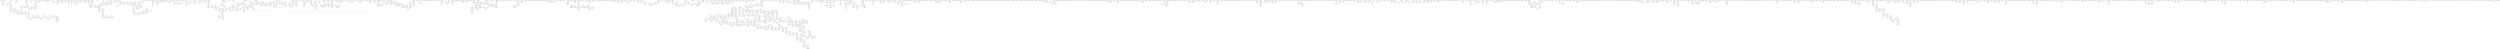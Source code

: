 digraph g
{

  /* list of nodes */
  "accB";
  "acr3";
  "act";
  "actA";
  "adaB";
  "addA";
  "addB";
  "argB";
  "argC";
  "argD";
  "arnC_1";
  "arnC_3";
  "aroH";
  "aroH_2";
  "arsA";
  "arsB";
  "arsC_2";
  "arsD";
  "atpE_1";
  "azoR_2";
  "betI";
  "betI_1";
  "bglC_2";
  "bglF_4";
  "bglF_6";
  "blaI";
  "blaR1";
  "btuD_5";
  "cadA";
  "cadC";
  "cbiE";
  "cbiO";
  "cca";
  "clpP_3";
  "cmdD";
  "cmk_2";
  "coaBC";
  "coaE";
  "cobB";
  "cobC";
  "cobD_1";
  "cobS";
  "cobU";
  "comC";
  "comEA";
  "comEC_1";
  "comFA";
  "cpdA_2";
  "crnA_1";
  "csoR_2";
  "cutC_2";
  "cwlC";
  "cycB_1";
  "cysG";
  "czcR";
  "dam";
  "dapE";
  "dapF";
  "dasR";
  "degA_1";
  "dinB_2";
  "dprA";
  "draG";
  "dtd";
  "dtd3_2";
  "efeM";
  "efeN";
  "efeU";
  "emrD";
  "essC";
  "fabG_3";
  "fepC";
  "fhs1_1";
  "fhs1_2";
  "fmnP";
  "fokIM";
  "folK";
  "fosX";
  "fpgS";
  "ftsA_1";
  "ftsH_2";
  "garB";
  "gatA_1";
  "gatA_3";
  "gbpA";
  "ghrA";
  "glcR";
  "glf";
  "glmS_1";
  "glnP";
  "gloB";
  "gloC";
  "glpK_3";
  "glyS";
  "gpmA_1";
  "group_10";
  "group_100";
  "group_1004";
  "group_1006";
  "group_1007";
  "group_1008";
  "group_1009";
  "group_101";
  "group_1010";
  "group_1011";
  "group_1012";
  "group_1014";
  "group_1015";
  "group_1017";
  "group_1018";
  "group_1019";
  "group_1020";
  "group_1021";
  "group_1023";
  "group_1026";
  "group_1027";
  "group_1028";
  "group_1029";
  "group_1030";
  "group_1031";
  "group_1032";
  "group_1033";
  "group_1034";
  "group_1035";
  "group_1036";
  "group_1037";
  "group_1038";
  "group_1039";
  "group_1041";
  "group_1046";
  "group_1048";
  "group_1049";
  "group_1050";
  "group_1051";
  "group_1052";
  "group_1053";
  "group_1054";
  "group_1055";
  "group_1056";
  "group_1057";
  "group_1061";
  "group_1064";
  "group_1065";
  "group_1066";
  "group_1067";
  "group_1068";
  "group_1069";
  "group_1070";
  "group_1071";
  "group_1072";
  "group_1074";
  "group_1075";
  "group_1077";
  "group_1078";
  "group_1079";
  "group_1080";
  "group_1081";
  "group_1082";
  "group_1083";
  "group_1084";
  "group_1085";
  "group_1088";
  "group_1089";
  "group_1090";
  "group_1091";
  "group_1093";
  "group_1094";
  "group_1097";
  "group_1098";
  "group_1099";
  "group_1100";
  "group_1103";
  "group_1104";
  "group_1105";
  "group_1106";
  "group_1107";
  "group_1108";
  "group_1109";
  "group_1110";
  "group_1111";
  "group_1112";
  "group_1113";
  "group_1116";
  "group_1118";
  "group_1120";
  "group_1122";
  "group_1123";
  "group_1124";
  "group_1125";
  "group_1126";
  "group_1128";
  "group_1129";
  "group_1130";
  "group_1131";
  "group_1132";
  "group_1133";
  "group_1134";
  "group_1135";
  "group_1136";
  "group_1137";
  "group_1138";
  "group_1139";
  "group_1140";
  "group_1141";
  "group_1142";
  "group_1144";
  "group_1146";
  "group_1147";
  "group_1148";
  "group_1149";
  "group_1150";
  "group_1151";
  "group_1153";
  "group_1154";
  "group_1157";
  "group_1158";
  "group_1160";
  "group_1161";
  "group_1162";
  "group_1163";
  "group_1164";
  "group_1165";
  "group_1168";
  "group_1169";
  "group_1170";
  "group_1172";
  "group_1174";
  "group_1176";
  "group_1178";
  "group_1180";
  "group_1181";
  "group_1182";
  "group_1183";
  "group_1184";
  "group_1185";
  "group_1186";
  "group_1187";
  "group_1188";
  "group_1189";
  "group_1190";
  "group_1191";
  "group_1192";
  "group_1193";
  "group_1194";
  "group_1195";
  "group_1196";
  "group_1197";
  "group_1198";
  "group_1199";
  "group_12";
  "group_120";
  "group_1200";
  "group_1201";
  "group_1202";
  "group_1203";
  "group_1204";
  "group_1205";
  "group_1206";
  "group_1208";
  "group_1209";
  "group_121";
  "group_1211";
  "group_1212";
  "group_1213";
  "group_1215";
  "group_1218";
  "group_1219";
  "group_1220";
  "group_1221";
  "group_1222";
  "group_1223";
  "group_1224";
  "group_1225";
  "group_1226";
  "group_1227";
  "group_1228";
  "group_1230";
  "group_1231";
  "group_1232";
  "group_1233";
  "group_1234";
  "group_1235";
  "group_1236";
  "group_1237";
  "group_1238";
  "group_1239";
  "group_1240";
  "group_1241";
  "group_1242";
  "group_1243";
  "group_1244";
  "group_1245";
  "group_1246";
  "group_1247";
  "group_1248";
  "group_1249";
  "group_1250";
  "group_1251";
  "group_1252";
  "group_1253";
  "group_1254";
  "group_1255";
  "group_1256";
  "group_1257";
  "group_1258";
  "group_1259";
  "group_1260";
  "group_1261";
  "group_1262";
  "group_1263";
  "group_1264";
  "group_1265";
  "group_1266";
  "group_1267";
  "group_1268";
  "group_1269";
  "group_1270";
  "group_1271";
  "group_1272";
  "group_1273";
  "group_1274";
  "group_1275";
  "group_1276";
  "group_1277";
  "group_1278";
  "group_1279";
  "group_1280";
  "group_1281";
  "group_1282";
  "group_1283";
  "group_1284";
  "group_1285";
  "group_1286";
  "group_1287";
  "group_1288";
  "group_1289";
  "group_1292";
  "group_1293";
  "group_1294";
  "group_1295";
  "group_1296";
  "group_1297";
  "group_1298";
  "group_1300";
  "group_1304";
  "group_1305";
  "group_1306";
  "group_1307";
  "group_1308";
  "group_1309";
  "group_1310";
  "group_1311";
  "group_1312";
  "group_1313";
  "group_1314";
  "group_1315";
  "group_1317";
  "group_1318";
  "group_1319";
  "group_1320";
  "group_1321";
  "group_1322";
  "group_1323";
  "group_1324";
  "group_1325";
  "group_1328";
  "group_1329";
  "group_1332";
  "group_1334";
  "group_1336";
  "group_1339";
  "group_1341";
  "group_1347";
  "group_1348";
  "group_1352";
  "group_1356";
  "group_1357";
  "group_1358";
  "group_1359";
  "group_1360";
  "group_1361";
  "group_1363";
  "group_1364";
  "group_1365";
  "group_1366";
  "group_1367";
  "group_1368";
  "group_1369";
  "group_1370";
  "group_1372";
  "group_1373";
  "group_1374";
  "group_1375";
  "group_1376";
  "group_1377";
  "group_1378";
  "group_1379";
  "group_1380";
  "group_1381";
  "group_1382";
  "group_1383";
  "group_1384";
  "group_1385";
  "group_1386";
  "group_1387";
  "group_1388";
  "group_1389";
  "group_1390";
  "group_1391";
  "group_1392";
  "group_1393";
  "group_1394";
  "group_1395";
  "group_1396";
  "group_1397";
  "group_1398";
  "group_1400";
  "group_1401";
  "group_1402";
  "group_1403";
  "group_1404";
  "group_1405";
  "group_1406";
  "group_1407";
  "group_1408";
  "group_1409";
  "group_1412";
  "group_1413";
  "group_1414";
  "group_1415";
  "group_1416";
  "group_1417";
  "group_1418";
  "group_1420";
  "group_1421";
  "group_1422";
  "group_1423";
  "group_1424";
  "group_1425";
  "group_1426";
  "group_1427";
  "group_1428";
  "group_1430";
  "group_1431";
  "group_1432";
  "group_1433";
  "group_1434";
  "group_1435";
  "group_1436";
  "group_1437";
  "group_1438";
  "group_1439";
  "group_1440";
  "group_1441";
  "group_1442";
  "group_1443";
  "group_1444";
  "group_1445";
  "group_1447";
  "group_1448";
  "group_1449";
  "group_1455";
  "group_1456";
  "group_1457";
  "group_1458";
  "group_1459";
  "group_1460";
  "group_1461";
  "group_1462";
  "group_1464";
  "group_1465";
  "group_1466";
  "group_1467";
  "group_1469";
  "group_1473";
  "group_1474";
  "group_1475";
  "group_1476";
  "group_1477";
  "group_1478";
  "group_1479";
  "group_1480";
  "group_1481";
  "group_1482";
  "group_1483";
  "group_1484";
  "group_1485";
  "group_1486";
  "group_1487";
  "group_1488";
  "group_1489";
  "group_1491";
  "group_1492";
  "group_1493";
  "group_1494";
  "group_1495";
  "group_1496";
  "group_1497";
  "group_1498";
  "group_1499";
  "group_1500";
  "group_1501";
  "group_1502";
  "group_1504";
  "group_1505";
  "group_1506";
  "group_1507";
  "group_1508";
  "group_1509";
  "group_1510";
  "group_1511";
  "group_1512";
  "group_1513";
  "group_1514";
  "group_1515";
  "group_1516";
  "group_1517";
  "group_1518";
  "group_1519";
  "group_1520";
  "group_1521";
  "group_1522";
  "group_1523";
  "group_1524";
  "group_1525";
  "group_1526";
  "group_1528";
  "group_1529";
  "group_1530";
  "group_1531";
  "group_1532";
  "group_1533";
  "group_1534";
  "group_1535";
  "group_1536";
  "group_1537";
  "group_1538";
  "group_1539";
  "group_1541";
  "group_1543";
  "group_1544";
  "group_1545";
  "group_1546";
  "group_1547";
  "group_1548";
  "group_1550";
  "group_1551";
  "group_1552";
  "group_1554";
  "group_1556";
  "group_1557";
  "group_1558";
  "group_1559";
  "group_1560";
  "group_1561";
  "group_1562";
  "group_1565";
  "group_1566";
  "group_1568";
  "group_1569";
  "group_1571";
  "group_1572";
  "group_1573";
  "group_1577";
  "group_1578";
  "group_1580";
  "group_1581";
  "group_1582";
  "group_1583";
  "group_1585";
  "group_1588";
  "group_1589";
  "group_1590";
  "group_1591";
  "group_1594";
  "group_1595";
  "group_1596";
  "group_1597";
  "group_1598";
  "group_1599";
  "group_1600";
  "group_1601";
  "group_1602";
  "group_1603";
  "group_1604";
  "group_1605";
  "group_1606";
  "group_1607";
  "group_1608";
  "group_1610";
  "group_1611";
  "group_1612";
  "group_1613";
  "group_1614";
  "group_1615";
  "group_1616";
  "group_1617";
  "group_1618";
  "group_1619";
  "group_1620";
  "group_1621";
  "group_1622";
  "group_1623";
  "group_1624";
  "group_1625";
  "group_1626";
  "group_1627";
  "group_1628";
  "group_1629";
  "group_1630";
  "group_1631";
  "group_1632";
  "group_1633";
  "group_1634";
  "group_1635";
  "group_1636";
  "group_1637";
  "group_1638";
  "group_1639";
  "group_1640";
  "group_1641";
  "group_1642";
  "group_1643";
  "group_1644";
  "group_1645";
  "group_1647";
  "group_1648";
  "group_1649";
  "group_1650";
  "group_1651";
  "group_1652";
  "group_1653";
  "group_1654";
  "group_1655";
  "group_1656";
  "group_1657";
  "group_1658";
  "group_1659";
  "group_1660";
  "group_1661";
  "group_1662";
  "group_1663";
  "group_1664";
  "group_1665";
  "group_1667";
  "group_1668";
  "group_1669";
  "group_1670";
  "group_1671";
  "group_1672";
  "group_1673";
  "group_1674";
  "group_1675";
  "group_1676";
  "group_1677";
  "group_1678";
  "group_1679";
  "group_1680";
  "group_1681";
  "group_1683";
  "group_1684";
  "group_1685";
  "group_1686";
  "group_1687";
  "group_1688";
  "group_1689";
  "group_1690";
  "group_1692";
  "group_1693";
  "group_1694";
  "group_1695";
  "group_1696";
  "group_1697";
  "group_1698";
  "group_1699";
  "group_1700";
  "group_1701";
  "group_1702";
  "group_1703";
  "group_1704";
  "group_1705";
  "group_1706";
  "group_1707";
  "group_1708";
  "group_1709";
  "group_1710";
  "group_1711";
  "group_1712";
  "group_1713";
  "group_1714";
  "group_1716";
  "group_1717";
  "group_1718";
  "group_1719";
  "group_172";
  "group_1720";
  "group_1725";
  "group_1726";
  "group_1727";
  "group_1729";
  "group_1730";
  "group_1731";
  "group_1732";
  "group_1733";
  "group_1734";
  "group_1737";
  "group_1738";
  "group_1739";
  "group_1740";
  "group_1741";
  "group_1742";
  "group_1743";
  "group_1744";
  "group_1745";
  "group_1746";
  "group_1747";
  "group_1748";
  "group_1749";
  "group_1750";
  "group_1751";
  "group_1752";
  "group_1753";
  "group_1754";
  "group_1756";
  "group_1757";
  "group_1758";
  "group_1759";
  "group_1760";
  "group_1761";
  "group_1762";
  "group_1763";
  "group_1764";
  "group_1765";
  "group_1766";
  "group_1767";
  "group_1768";
  "group_1769";
  "group_1770";
  "group_1771";
  "group_1772";
  "group_1774";
  "group_1775";
  "group_1776";
  "group_1777";
  "group_1778";
  "group_1779";
  "group_1780";
  "group_1781";
  "group_1782";
  "group_1783";
  "group_1784";
  "group_1785";
  "group_1786";
  "group_1787";
  "group_1788";
  "group_1789";
  "group_1790";
  "group_1791";
  "group_1792";
  "group_1793";
  "group_1794";
  "group_1796";
  "group_1797";
  "group_1798";
  "group_1799";
  "group_1800";
  "group_1801";
  "group_1802";
  "group_1803";
  "group_1804";
  "group_1805";
  "group_1806";
  "group_1807";
  "group_1808";
  "group_1809";
  "group_1810";
  "group_1811";
  "group_1812";
  "group_1813";
  "group_1814";
  "group_1815";
  "group_1816";
  "group_1817";
  "group_1819";
  "group_1820";
  "group_1821";
  "group_1822";
  "group_1824";
  "group_1826";
  "group_1827";
  "group_1828";
  "group_1829";
  "group_1830";
  "group_1831";
  "group_1832";
  "group_1833";
  "group_1834";
  "group_1835";
  "group_1836";
  "group_1840";
  "group_1841";
  "group_1844";
  "group_1845";
  "group_1846";
  "group_1847";
  "group_1848";
  "group_1850";
  "group_1851";
  "group_1852";
  "group_1853";
  "group_1854";
  "group_1855";
  "group_1856";
  "group_1857";
  "group_1858";
  "group_1859";
  "group_1860";
  "group_1861";
  "group_1862";
  "group_1864";
  "group_1865";
  "group_1866";
  "group_1869";
  "group_1871";
  "group_1872";
  "group_1873";
  "group_1874";
  "group_1875";
  "group_1876";
  "group_1877";
  "group_1880";
  "group_1881";
  "group_1882";
  "group_1883";
  "group_1885";
  "group_1887";
  "group_1888";
  "group_1889";
  "group_1890";
  "group_1891";
  "group_1892";
  "group_1893";
  "group_1894";
  "group_1897";
  "group_1898";
  "group_1899";
  "group_1900";
  "group_1901";
  "group_1902";
  "group_1903";
  "group_1904";
  "group_1905";
  "group_1906";
  "group_1907";
  "group_1908";
  "group_1910";
  "group_1914";
  "group_1917";
  "group_1918";
  "group_1919";
  "group_1920";
  "group_1921";
  "group_1922";
  "group_1923";
  "group_1924";
  "group_1925";
  "group_1926";
  "group_1927";
  "group_1928";
  "group_1929";
  "group_1930";
  "group_1931";
  "group_1932";
  "group_1933";
  "group_1934";
  "group_1935";
  "group_1936";
  "group_1937";
  "group_1938";
  "group_1939";
  "group_1940";
  "group_1941";
  "group_1942";
  "group_1943";
  "group_1944";
  "group_1945";
  "group_1946";
  "group_1947";
  "group_1949";
  "group_1950";
  "group_1951";
  "group_1952";
  "group_1953";
  "group_1955";
  "group_1956";
  "group_1957";
  "group_1958";
  "group_1959";
  "group_1960";
  "group_1961";
  "group_1962";
  "group_1963";
  "group_1964";
  "group_1966";
  "group_1967";
  "group_1968";
  "group_1969";
  "group_1971";
  "group_1972";
  "group_1973";
  "group_1974";
  "group_1975";
  "group_1976";
  "group_1977";
  "group_1978";
  "group_1979";
  "group_1980";
  "group_1981";
  "group_1982";
  "group_1983";
  "group_1984";
  "group_1985";
  "group_1986";
  "group_1987";
  "group_1988";
  "group_1989";
  "group_1990";
  "group_1991";
  "group_1992";
  "group_1993";
  "group_1994";
  "group_1995";
  "group_1996";
  "group_1997";
  "group_1998";
  "group_1999";
  "group_2000";
  "group_2001";
  "group_2002";
  "group_2003";
  "group_2004";
  "group_2005";
  "group_2006";
  "group_2007";
  "group_2008";
  "group_2009";
  "group_2010";
  "group_2011";
  "group_2012";
  "group_2013";
  "group_2014";
  "group_2015";
  "group_2016";
  "group_2017";
  "group_2018";
  "group_2019";
  "group_2020";
  "group_2021";
  "group_2022";
  "group_2023";
  "group_2024";
  "group_2025";
  "group_2026";
  "group_2027";
  "group_2028";
  "group_2029";
  "group_2030";
  "group_2031";
  "group_2032";
  "group_2033";
  "group_2034";
  "group_2035";
  "group_2036";
  "group_2037";
  "group_2038";
  "group_2039";
  "group_2040";
  "group_2041";
  "group_2042";
  "group_2043";
  "group_2044";
  "group_2045";
  "group_2047";
  "group_2048";
  "group_2049";
  "group_2050";
  "group_2051";
  "group_2052";
  "group_2053";
  "group_2054";
  "group_2055";
  "group_2056";
  "group_2057";
  "group_2058";
  "group_2059";
  "group_2060";
  "group_2061";
  "group_2062";
  "group_2064";
  "group_2065";
  "group_2068";
  "group_2069";
  "group_2070";
  "group_2071";
  "group_2072";
  "group_2073";
  "group_2074";
  "group_2075";
  "group_2076";
  "group_2077";
  "group_2078";
  "group_2080";
  "group_2081";
  "group_2087";
  "group_2088";
  "group_2089";
  "group_2090";
  "group_2091";
  "group_2092";
  "group_2094";
  "group_2095";
  "group_2096";
  "group_2097";
  "group_2098";
  "group_2099";
  "group_21";
  "group_2100";
  "group_2102";
  "group_2103";
  "group_2104";
  "group_2105";
  "group_2106";
  "group_2107";
  "group_2108";
  "group_2109";
  "group_2110";
  "group_2111";
  "group_2112";
  "group_2113";
  "group_2114";
  "group_2115";
  "group_2116";
  "group_2117";
  "group_2119";
  "group_2120";
  "group_2121";
  "group_2122";
  "group_2123";
  "group_2124";
  "group_2125";
  "group_2126";
  "group_2127";
  "group_2128";
  "group_2130";
  "group_2131";
  "group_2132";
  "group_2133";
  "group_2134";
  "group_2135";
  "group_2136";
  "group_2137";
  "group_2138";
  "group_2139";
  "group_2140";
  "group_2141";
  "group_2142";
  "group_2143";
  "group_2144";
  "group_2145";
  "group_2146";
  "group_2147";
  "group_2148";
  "group_2149";
  "group_2150";
  "group_2151";
  "group_2152";
  "group_2153";
  "group_2154";
  "group_2155";
  "group_2156";
  "group_2157";
  "group_2158";
  "group_2159";
  "group_2160";
  "group_2161";
  "group_2162";
  "group_2164";
  "group_2165";
  "group_2166";
  "group_2167";
  "group_2168";
  "group_2169";
  "group_2170";
  "group_2171";
  "group_2172";
  "group_2173";
  "group_2174";
  "group_2175";
  "group_2176";
  "group_2177";
  "group_2178";
  "group_2179";
  "group_2180";
  "group_2181";
  "group_2182";
  "group_2183";
  "group_2184";
  "group_2185";
  "group_2186";
  "group_2187";
  "group_2188";
  "group_2189";
  "group_2190";
  "group_2192";
  "group_2193";
  "group_2194";
  "group_2195";
  "group_2197";
  "group_2198";
  "group_2199";
  "group_22";
  "group_2200";
  "group_2201";
  "group_2202";
  "group_2203";
  "group_2204";
  "group_2205";
  "group_2206";
  "group_2207";
  "group_2208";
  "group_2209";
  "group_2210";
  "group_2211";
  "group_2212";
  "group_2213";
  "group_2214";
  "group_2215";
  "group_2216";
  "group_2217";
  "group_2218";
  "group_2219";
  "group_2220";
  "group_2221";
  "group_2222";
  "group_2223";
  "group_2224";
  "group_2226";
  "group_2229";
  "group_223";
  "group_2230";
  "group_2231";
  "group_2232";
  "group_2233";
  "group_2234";
  "group_2235";
  "group_2236";
  "group_2237";
  "group_2238";
  "group_2239";
  "group_2240";
  "group_2241";
  "group_2242";
  "group_2243";
  "group_2244";
  "group_2245";
  "group_2246";
  "group_2247";
  "group_2248";
  "group_2249";
  "group_2250";
  "group_2251";
  "group_2252";
  "group_2253";
  "group_2254";
  "group_2255";
  "group_2256";
  "group_2257";
  "group_2258";
  "group_2259";
  "group_2260";
  "group_2261";
  "group_2262";
  "group_2263";
  "group_2264";
  "group_2265";
  "group_2266";
  "group_2267";
  "group_2268";
  "group_2269";
  "group_2270";
  "group_2271";
  "group_2272";
  "group_2273";
  "group_2274";
  "group_2275";
  "group_2276";
  "group_2277";
  "group_2278";
  "group_2279";
  "group_2280";
  "group_2281";
  "group_2282";
  "group_2283";
  "group_2284";
  "group_2285";
  "group_2286";
  "group_2287";
  "group_2288";
  "group_2289";
  "group_2291";
  "group_2292";
  "group_2293";
  "group_2294";
  "group_2295";
  "group_2296";
  "group_2297";
  "group_2298";
  "group_2299";
  "group_23";
  "group_2300";
  "group_2301";
  "group_2302";
  "group_2303";
  "group_2304";
  "group_2305";
  "group_2306";
  "group_2307";
  "group_2308";
  "group_2309";
  "group_2310";
  "group_2311";
  "group_2312";
  "group_2313";
  "group_2314";
  "group_2315";
  "group_2316";
  "group_2317";
  "group_2318";
  "group_2319";
  "group_2320";
  "group_2321";
  "group_2322";
  "group_2323";
  "group_2324";
  "group_26";
  "group_277";
  "group_2875";
  "group_2988";
  "group_2999";
  "group_3000";
  "group_3001";
  "group_3002";
  "group_3084";
  "group_3085";
  "group_3088";
  "group_3089";
  "group_3090";
  "group_3091";
  "group_3107";
  "group_3108";
  "group_318";
  "group_3184";
  "group_3185";
  "group_3263";
  "group_3266";
  "group_3267";
  "group_3268";
  "group_3269";
  "group_3270";
  "group_3340";
  "group_352";
  "group_357";
  "group_36";
  "group_380";
  "group_381";
  "group_382";
  "group_41";
  "group_43";
  "group_453";
  "group_458";
  "group_46";
  "group_467";
  "group_522";
  "group_544";
  "group_545";
  "group_55";
  "group_554";
  "group_59";
  "group_60";
  "group_603";
  "group_617";
  "group_618";
  "group_631";
  "group_632";
  "group_635";
  "group_66";
  "group_664";
  "group_665";
  "group_67";
  "group_687";
  "group_690";
  "group_74";
  "group_743";
  "group_744";
  "group_748";
  "group_749";
  "group_750";
  "group_751";
  "group_752";
  "group_753";
  "group_758";
  "group_760";
  "group_761";
  "group_762";
  "group_763";
  "group_764";
  "group_77";
  "group_774";
  "group_787";
  "group_788";
  "group_789";
  "group_794";
  "group_798";
  "group_799";
  "group_8";
  "group_801";
  "group_803";
  "group_804";
  "group_805";
  "group_806";
  "group_807";
  "group_808";
  "group_809";
  "group_810";
  "group_811";
  "group_812";
  "group_813";
  "group_814";
  "group_815";
  "group_816";
  "group_817";
  "group_818";
  "group_819";
  "group_820";
  "group_822";
  "group_823";
  "group_824";
  "group_825";
  "group_826";
  "group_827";
  "group_828";
  "group_829";
  "group_830";
  "group_831";
  "group_834";
  "group_835";
  "group_836";
  "group_837";
  "group_838";
  "group_839";
  "group_842";
  "group_844";
  "group_845";
  "group_846";
  "group_847";
  "group_848";
  "group_849";
  "group_850";
  "group_851";
  "group_852";
  "group_853";
  "group_855";
  "group_856";
  "group_857";
  "group_858";
  "group_859";
  "group_860";
  "group_862";
  "group_863";
  "group_865";
  "group_867";
  "group_868";
  "group_870";
  "group_871";
  "group_873";
  "group_874";
  "group_875";
  "group_876";
  "group_878";
  "group_879";
  "group_880";
  "group_881";
  "group_882";
  "group_883";
  "group_884";
  "group_885";
  "group_886";
  "group_887";
  "group_888";
  "group_89";
  "group_890";
  "group_891";
  "group_892";
  "group_894";
  "group_899";
  "group_9";
  "group_90";
  "group_900";
  "group_902";
  "group_905";
  "group_907";
  "group_908";
  "group_909";
  "group_91";
  "group_911";
  "group_912";
  "group_913";
  "group_914";
  "group_915";
  "group_917";
  "group_918";
  "group_919";
  "group_92";
  "group_922";
  "group_924";
  "group_925";
  "group_926";
  "group_927";
  "group_928";
  "group_93";
  "group_930";
  "group_931";
  "group_932";
  "group_933";
  "group_934";
  "group_937";
  "group_938";
  "group_939";
  "group_94";
  "group_940";
  "group_941";
  "group_944";
  "group_947";
  "group_95";
  "group_951";
  "group_952";
  "group_953";
  "group_955";
  "group_956";
  "group_957";
  "group_958";
  "group_959";
  "group_96";
  "group_960";
  "group_962";
  "group_963";
  "group_964";
  "group_965";
  "group_966";
  "group_97";
  "group_971";
  "group_973";
  "group_974";
  "group_978";
  "group_98";
  "group_981";
  "group_982";
  "group_983";
  "group_984";
  "group_985";
  "group_986";
  "group_987";
  "group_988";
  "group_989";
  "group_99";
  "group_990";
  "group_991";
  "group_992";
  "group_996";
  "group_997";
  "group_999";
  "gtaB";
  "gtfA";
  "hisD";
  "hisE";
  "hisH";
  "hisK";
  "hisZ";
  "hssS";
  "hyuC";
  "immA";
  "immR_2";
  "inlA_2";
  "inlA_3";
  "inlB_1";
  "inlJ_1";
  "inlJ_2";
  "iolB";
  "iolD";
  "iscS_2";
  "isdC";
  "isdE_2";
  "kdgA";
  "kdpC";
  "liaR_2";
  "licT_2";
  "licT_3";
  "lntA";
  "lolD";
  "lspA_1";
  "malG_2";
  "malL_1";
  "malP";
  "manA";
  "manY_2";
  "mccF_2";
  "mdtL";
  "menC";
  "menE_1";
  "mggB";
  "mhqA_2";
  "miaA";
  "mngB_4";
  "mshD";
  "mshD_1";
  "mta";
  "murAB";
  "murQ";
  "nadD";
  "nadR";
  "nagA_2";
  "natA";
  "nfdA";
  "nfrA1_1";
  "nifS";
  "norG";
  "nth_2";
  "ogt";
  "panC";
  "parA";
  "pdp_2";
  "pduX";
  "pdxT";
  "pepF1_3";
  "pgcA_1";
  "php";
  "phrB";
  "pknD";
  "ppa";
  "ppdK";
  "proA";
  "proB";
  "proC_1";
  "proC_2";
  "purE_2";
  "purN";
  "pyrK";
  "qacC";
  "rbsR_1";
  "rcsC_2";
  "recD";
  "recT";
  "rfbA";
  "rffG";
  "rmlC";
  "rmlD";
  "rne";
  "rnhB";
  "rsmE";
  "sau3AIR";
  "sigW";
  "sirC";
  "skfE";
  "smc_4";
  "sorF";
  "srmB";
  "ssbA_2";
  "sttH";
  "tagB";
  "tagD";
  "tagF";
  "tagG";
  "tagH";
  "tarI";
  "tarJ";
  "tarL";
  "tatAy";
  "tatC2";
  "tetA_2";
  "thiD";
  "thiE";
  "thiN";
  "thiO";
  "topB_2";
  "tpi-2";
  "trpG";
  "ubiE_1";
  "ubiG";
  "ubiG_2";
  "ubiG_3";
  "ulaA_1";
  "ulaC_1";
  "umuC_2";
  "wapA_1";
  "wapA_2";
  "wapA_3";
  "wapA_4";
  "xerC_2";
  "xerD_2";
  "xerD_3";
  "xylF";
  "yabJ";
  "yafV_1";
  "ybbH_3";
  "ybhA";
  "ybiA";
  "ycjM_2";
  "ycnE_2";
  "yddE";
  "yedJ";
  "yfkJ";
  "yhaO";
  "yjaB";
  "ykfA";
  "yknY_2";
  "yknZ_2";
  "ykoT";
  "ymdB_1";
  "yneA_2";
  "ytnP";
  "ytrA_3";
  "yvbK";
  "ywlC";
  "ywle";
  "ywnA";
  "ywpJ_2";
  "yxeI";
  "yxlG";
  "yycJ_2";

  /* list of edges */
  "adaB" -> "group_1215" [weight = "1.5"];
  "addA" -> "addB" [weight = "3"];
  "argD" -> "argB" [weight = "1.5"];
  "arnC_3" -> "group_1714" [weight = "2"];
  "aroH_2" -> "aroH_2" [weight = "3"];
  "arsA" -> "acr3" [weight = "3"];
  "arsA" -> "arsD" [weight = "3"];
  "arsC_2" -> "acr3" [weight = "3"];
  "azoR_2" -> "gloB" [weight = "1"];
  "betI" -> "ubiG_2" [weight = "3"];
  "bglF_4" -> "group_1869" [weight = "2"];
  "bglF_6" -> "licT_3" [weight = "1"];
  "blaR1" -> "blaI" [weight = "2"];
  "blaR1" -> "group_1877" [weight = "2"];
  "btuD_5" -> "group_1520" [weight = "1.5"];
  "cadA" -> "group_2226" [weight = "2"];
  "cadC" -> "group_2229" [weight = "2"];
  "cmdD" -> "inlA_2" [weight = "2"];
  "cmk_2" -> "cmk_2" [weight = "3"];
  "cobB" -> "group_871" [weight = "3"];
  "cobC" -> "cobS" [weight = "1"];
  "cobS" -> "cobU" [weight = "1"];
  "comFA" -> "group_951" [weight = "3"];
  "crnA_1" -> "kdgA" [weight = "1"];
  "csoR_2" -> "csoR_2" [weight = "3"];
  "cycB_1" -> "degA_1" [weight = "3"];
  "dapE" -> "group_1873" [weight = "2"];
  "dinB_2" -> "group_2094" [weight = "3"];
  "dprA" -> "rnhB" [weight = "1.5"];
  "efeM" -> "efeU" [weight = "2"];
  "efeN" -> "efeM" [weight = "2"];
  "fhs1_2" -> "fhs1_2" [weight = "3"];
  "fokIM" -> "group_1474" [weight = "3"];
  "fokIM" -> "group_1475" [weight = "1.5"];
  "fosX" -> "group_1334" [weight = "1.5"];
  "fpgS" -> "fpgS" [weight = "3"];
  "ftsH_2" -> "group_1361" [weight = "3"];
  "ftsH_2" -> "group_1363" [weight = "1.5"];
  "gatA_3" -> "group_922" [weight = "3"];
  "glf" -> "glf" [weight = "3"];
  "glnP" -> "glnP" [weight = "3"];
  "gloC" -> "group_892" [weight = "1"];
  "glpK_3" -> "glpK_3" [weight = "3"];
  "gpmA_1" -> "group_1683" [weight = "2"];
  "group_1004" -> "cobU" [weight = "1"];
  "group_1006" -> "group_1007" [weight = "1"];
  "group_1007" -> "group_1008" [weight = "1"];
  "group_1008" -> "group_1009" [weight = "1"];
  "group_1010" -> "group_1009" [weight = "1"];
  "group_1010" -> "group_1011" [weight = "1"];
  "group_1014" -> "group_1015" [weight = "3"];
  "group_1014" -> "mshD_1" [weight = "1.5"];
  "group_1017" -> "group_1018" [weight = "3"];
  "group_1018" -> "group_1018" [weight = "3"];
  "group_101" -> "group_100" [weight = "2"];
  "group_1023" -> "yddE" [weight = "1.5"];
  "group_1032" -> "group_1031" [weight = "1.5"];
  "group_1033" -> "group_1032" [weight = "3"];
  "group_1033" -> "group_1034" [weight = "1.5"];
  "group_1034" -> "group_1448" [weight = "1.5"];
  "group_1035" -> "group_1528" [weight = "3"];
  "group_1039" -> "group_1038" [weight = "1.5"];
  "group_1041" -> "glcR" [weight = "1.5"];
  "group_1046" -> "malP" [weight = "1.5"];
  "group_1048" -> "group_1049" [weight = "1.2"];
  "group_1048" -> "group_91" [weight = "2"];
  "group_1049" -> "group_1050" [weight = "3"];
  "group_1049" -> "group_2181" [weight = "2"];
  "group_1051" -> "group_1052" [weight = "3"];
  "group_1055" -> "dapE" [weight = "1"];
  "group_1055" -> "group_1056" [weight = "1"];
  "group_1061" -> "cycB_1" [weight = "1.5"];
  "group_1065" -> "group_467" [weight = "3"];
  "group_1065" -> "group_851" [weight = "3"];
  "group_1066" -> "group_1067" [weight = "3"];
  "group_1066" -> "group_467" [weight = "1.5"];
  "group_1067" -> "group_1068" [weight = "3"];
  "group_1069" -> "group_1070" [weight = "1"];
  "group_1079" -> "group_1080" [weight = "3"];
  "group_1081" -> "group_1080" [weight = "1.5"];
  "group_1082" -> "group_1081" [weight = "1.5"];
  "group_1083" -> "group_1082" [weight = "3"];
  "group_1084" -> "group_1083" [weight = "1.5"];
  "group_1084" -> "group_1085" [weight = "3"];
  "group_1098" -> "group_1099" [weight = "3"];
  "group_1098" -> "group_522" [weight = "1.5"];
  "group_1105" -> "group_1106" [weight = "1"];
  "group_1106" -> "group_1107" [weight = "1"];
  "group_1109" -> "group_1110" [weight = "1"];
  "group_1111" -> "group_1112" [weight = "3"];
  "group_1113" -> "group_1112" [weight = "1.5"];
  "group_1113" -> "group_2201" [weight = "2"];
  "group_1113" -> "group_544" [weight = "1"];
  "group_1120" -> "arsB" [weight = "3"];
  "group_1122" -> "yneA_2" [weight = "3"];
  "group_1130" -> "group_1129" [weight = "1.5"];
  "group_1130" -> "group_1131" [weight = "1.5"];
  "group_1132" -> "dam" [weight = "3"];
  "group_1132" -> "group_1131" [weight = "1.5"];
  "group_1133" -> "dam" [weight = "1.5"];
  "group_1133" -> "group_1134" [weight = "3"];
  "group_1134" -> "group_1135" [weight = "1.5"];
  "group_1135" -> "group_1136" [weight = "3"];
  "group_1136" -> "group_1137" [weight = "3"];
  "group_1138" -> "group_1137" [weight = "1.5"];
  "group_1138" -> "group_1139" [weight = "1.5"];
  "group_1140" -> "group_1139" [weight = "1.5"];
  "group_1140" -> "group_1141" [weight = "3"];
  "group_1141" -> "group_1142" [weight = "3"];
  "group_1146" -> "pknD" [weight = "1.5"];
  "group_1148" -> "group_1147" [weight = "1.5"];
  "group_1149" -> "group_1150" [weight = "3"];
  "group_1158" -> "proC_2" [weight = "3"];
  "group_1160" -> "group_1161" [weight = "1.5"];
  "group_1160" -> "proC_2" [weight = "3"];
  "group_1161" -> "group_1162" [weight = "1.5"];
  "group_1163" -> "group_1162" [weight = "3"];
  "group_1163" -> "group_1164" [weight = "1.5"];
  "group_1164" -> "group_603" [weight = "3"];
  "group_1165" -> "group_603" [weight = "3"];
  "group_1168" -> "yknZ_2" [weight = "1.5"];
  "group_1169" -> "group_1168" [weight = "1.5"];
  "group_1172" -> "wapA_1" [weight = "1.5"];
  "group_1174" -> "wapA_1" [weight = "1.5"];
  "group_1174" -> "wapA_2" [weight = "3"];
  "group_1176" -> "wapA_2" [weight = "1.5"];
  "group_1176" -> "wapA_3" [weight = "3"];
  "group_1178" -> "wapA_4" [weight = "1.5"];
  "group_1181" -> "group_1180" [weight = "1.5"];
  "group_1181" -> "group_617" [weight = "1.5"];
  "group_1182" -> "group_617" [weight = "1.5"];
  "group_1184" -> "group_1183" [weight = "1.5"];
  "group_1187" -> "group_1188" [weight = "1.5"];
  "group_1191" -> "group_1190" [weight = "1.2"];
  "group_1191" -> "group_1192" [weight = "1.5"];
  "group_1192" -> "group_631" [weight = "1.5"];
  "group_1193" -> "group_1194" [weight = "1.5"];
  "group_1193" -> "group_631" [weight = "1.2"];
  "group_1195" -> "group_1194" [weight = "1.5"];
  "group_1195" -> "group_1196" [weight = "1.2"];
  "group_1197" -> "group_1196" [weight = "3"];
  "group_1197" -> "group_632" [weight = "1.5"];
  "group_1198" -> "group_632" [weight = "1.5"];
  "group_1200" -> "group_1201" [weight = "1.5"];
  "group_1202" -> "group_1201" [weight = "3"];
  "group_1203" -> "group_1202" [weight = "3"];
  "group_1203" -> "group_635" [weight = "3"];
  "group_120" -> "emrD" [weight = "3"];
  "group_1211" -> "addA" [weight = "3"];
  "group_1219" -> "group_1219" [weight = "3"];
  "group_1220" -> "group_1220" [weight = "3"];
  "group_1220" -> "group_1221" [weight = "3"];
  "group_1222" -> "group_1221" [weight = "3"];
  "group_1222" -> "group_1223" [weight = "1.5"];
  "group_1224" -> "group_1223" [weight = "1.5"];
  "group_1224" -> "group_1225" [weight = "3"];
  "group_1226" -> "group_1225" [weight = "1.5"];
  "group_1226" -> "group_1227" [weight = "3"];
  "group_1228" -> "group_1227" [weight = "3"];
  "group_1228" -> "yycJ_2" [weight = "1.5"];
  "group_1230" -> "group_1231" [weight = "3"];
  "group_1232" -> "group_1231" [weight = "3"];
  "group_1232" -> "group_1233" [weight = "1.5"];
  "group_1234" -> "group_1233" [weight = "1.5"];
  "group_1234" -> "group_1235" [weight = "1.5"];
  "group_1236" -> "group_1235" [weight = "3"];
  "group_1236" -> "group_1237" [weight = "1.5"];
  "group_1238" -> "group_1237" [weight = "1.5"];
  "group_1238" -> "group_1239" [weight = "3"];
  "group_1240" -> "group_1239" [weight = "3"];
  "group_1240" -> "group_664" [weight = "3"];
  "group_1241" -> "group_1242" [weight = "1"];
  "group_1241" -> "group_665" [weight = "1"];
  "group_1242" -> "group_1243" [weight = "1"];
  "group_1244" -> "group_1243" [weight = "1"];
  "group_1244" -> "group_1245" [weight = "1"];
  "group_1245" -> "group_1246" [weight = "1"];
  "group_1247" -> "group_1246" [weight = "1"];
  "group_1247" -> "group_1248" [weight = "1"];
  "group_1248" -> "group_1249" [weight = "1"];
  "group_1250" -> "group_1249" [weight = "1"];
  "group_1250" -> "group_1251" [weight = "1"];
  "group_1252" -> "group_1251" [weight = "1"];
  "group_1252" -> "group_1253" [weight = "1"];
  "group_1253" -> "group_1254" [weight = "1"];
  "group_1255" -> "group_1254" [weight = "1"];
  "group_1256" -> "group_1255" [weight = "1"];
  "group_1257" -> "group_1256" [weight = "1"];
  "group_1257" -> "group_1258" [weight = "1"];
  "group_1258" -> "group_1259" [weight = "1"];
  "group_1259" -> "group_1260" [weight = "1"];
  "group_1261" -> "group_1260" [weight = "1"];
  "group_1261" -> "group_1262" [weight = "1"];
  "group_1263" -> "group_1262" [weight = "1"];
  "group_1263" -> "group_1264" [weight = "1"];
  "group_1265" -> "group_1264" [weight = "1"];
  "group_1265" -> "group_1266" [weight = "1"];
  "group_1266" -> "group_1267" [weight = "1"];
  "group_1268" -> "group_1267" [weight = "1"];
  "group_1268" -> "group_1269" [weight = "1"];
  "group_1269" -> "group_1270" [weight = "1"];
  "group_1271" -> "group_1270" [weight = "1"];
  "group_1271" -> "group_1272" [weight = "1"];
  "group_1272" -> "group_1273" [weight = "1"];
  "group_1274" -> "group_1273" [weight = "1"];
  "group_1274" -> "group_1275" [weight = "1"];
  "group_1276" -> "group_1275" [weight = "1"];
  "group_1276" -> "group_1277" [weight = "1"];
  "group_1277" -> "group_1278" [weight = "1"];
  "group_1278" -> "group_1279" [weight = "1"];
  "group_1279" -> "group_1280" [weight = "1"];
  "group_1281" -> "group_1280" [weight = "1"];
  "group_1281" -> "group_1282" [weight = "1"];
  "group_1282" -> "group_1283" [weight = "1"];
  "group_1284" -> "group_1283" [weight = "1"];
  "group_1284" -> "group_1285" [weight = "1"];
  "group_1285" -> "group_1286" [weight = "1"];
  "group_1286" -> "group_1287" [weight = "1"];
  "group_1287" -> "group_1288" [weight = "1"];
  "group_1289" -> "group_1288" [weight = "1"];
  "group_1289" -> "group_1541" [weight = "1.5"];
  "group_1296" -> "group_1297" [weight = "3"];
  "group_1298" -> "group_1297" [weight = "3"];
  "group_1298" -> "group_687" [weight = "3"];
  "group_12" -> "group_12" [weight = "3"];
  "group_1304" -> "group_1305" [weight = "1.5"];
  "group_1306" -> "group_1305" [weight = "3"];
  "group_1307" -> "group_1308" [weight = "3"];
  "group_1307" -> "group_690" [weight = "3"];
  "group_1309" -> "group_1308" [weight = "3"];
  "group_1309" -> "group_1310" [weight = "3"];
  "group_1311" -> "group_1310" [weight = "1.5"];
  "group_1311" -> "group_1312" [weight = "3"];
  "group_1312" -> "group_1313" [weight = "1.5"];
  "group_1313" -> "group_1314" [weight = "3"];
  "group_1314" -> "group_1315" [weight = "3"];
  "group_1317" -> "group_1318" [weight = "3"];
  "group_1320" -> "group_1321" [weight = "1.5"];
  "group_1322" -> "group_1321" [weight = "1.5"];
  "group_1324" -> "group_1323" [weight = "1.5"];
  "group_1336" -> "ubiG_2" [weight = "3"];
  "group_1347" -> "group_743" [weight = "1.5"];
  "group_1348" -> "group_1347" [weight = "3"];
  "group_1348" -> "gtaB" [weight = "3"];
  "group_1356" -> "group_1357" [weight = "1.5"];
  "group_1357" -> "group_1358" [weight = "3"];
  "group_1358" -> "group_1359" [weight = "1.5"];
  "group_1360" -> "group_1359" [weight = "3"];
  "group_1360" -> "group_1361" [weight = "1.5"];
  "group_1363" -> "group_1544" [weight = "3"];
  "group_1364" -> "group_690" [weight = "3"];
  "group_1365" -> "group_1364" [weight = "3"];
  "group_1367" -> "group_1366" [weight = "1.5"];
  "group_1367" -> "group_1368" [weight = "3"];
  "group_1368" -> "group_1369" [weight = "3"];
  "group_1372" -> "group_1373" [weight = "1"];
  "group_1373" -> "group_1374" [weight = "1"];
  "group_1374" -> "group_1375" [weight = "1"];
  "group_1376" -> "group_1375" [weight = "1"];
  "group_1376" -> "group_1377" [weight = "1"];
  "group_1376" -> "group_2276" [weight = "2"];
  "group_1376" -> "group_2277" [weight = "2"];
  "group_1377" -> "group_1378" [weight = "1"];
  "group_1378" -> "group_748" [weight = "1"];
  "group_1379" -> "group_749" [weight = "1"];
  "group_1380" -> "group_2280" [weight = "2"];
  "group_1381" -> "group_1380" [weight = "1"];
  "group_1381" -> "group_1382" [weight = "1"];
  "group_1382" -> "group_1383" [weight = "1"];
  "group_1384" -> "group_1385" [weight = "1"];
  "group_1386" -> "group_1385" [weight = "1"];
  "group_1387" -> "group_1386" [weight = "1"];
  "group_1387" -> "group_2285" [weight = "2"];
  "group_1388" -> "group_1387" [weight = "1"];
  "group_1388" -> "group_1389" [weight = "1"];
  "group_1389" -> "group_1390" [weight = "1"];
  "group_1390" -> "group_1391" [weight = "1"];
  "group_1391" -> "group_1392" [weight = "1"];
  "group_1392" -> "group_1393" [weight = "1"];
  "group_1394" -> "group_1393" [weight = "1"];
  "group_1394" -> "group_1395" [weight = "1"];
  "group_1395" -> "group_1396" [weight = "1"];
  "group_1397" -> "group_1396" [weight = "1"];
  "group_1397" -> "group_1398" [weight = "1"];
  "group_1400" -> "essC" [weight = "0.857142857142857"];
  "group_1400" -> "group_1401" [weight = "3"];
  "group_1401" -> "group_1402" [weight = "0.857142857142857"];
  "group_1402" -> "group_1594" [weight = "2"];
  "group_1403" -> "group_1402" [weight = "3"];
  "group_1404" -> "group_1403" [weight = "1.5"];
  "group_1404" -> "group_1594" [weight = "2"];
  "group_1404" -> "group_1595" [weight = "2"];
  "group_1405" -> "group_1404" [weight = "3"];
  "group_1406" -> "group_1405" [weight = "1.5"];
  "group_1406" -> "group_1407" [weight = "3"];
  "group_1406" -> "group_1595" [weight = "2"];
  "group_1407" -> "group_753" [weight = "3"];
  "group_1413" -> "group_1412" [weight = "3"];
  "group_1414" -> "group_1413" [weight = "3"];
  "group_1414" -> "group_1415" [weight = "1.5"];
  "group_1415" -> "group_1416" [weight = "1.5"];
  "group_1417" -> "group_1416" [weight = "3"];
  "group_1417" -> "group_1418" [weight = "1.5"];
  "group_1418" -> "clpP_3" [weight = "3"];
  "group_1420" -> "group_1421" [weight = "3"];
  "group_1420" -> "group_764" [weight = "3"];
  "group_1421" -> "group_1422" [weight = "1.5"];
  "group_1422" -> "group_1423" [weight = "1.5"];
  "group_1424" -> "group_1423" [weight = "3"];
  "group_1425" -> "group_1424" [weight = "3"];
  "group_1425" -> "group_1426" [weight = "1.5"];
  "group_1426" -> "group_1427" [weight = "3"];
  "group_1427" -> "group_1428" [weight = "1.5"];
  "group_1428" -> "srmB" [weight = "3"];
  "group_1431" -> "group_1430" [weight = "1.5"];
  "group_1431" -> "group_1432" [weight = "3"];
  "group_1433" -> "group_1432" [weight = "3"];
  "group_1433" -> "group_1434" [weight = "1.5"];
  "group_1435" -> "group_1434" [weight = "3"];
  "group_1436" -> "group_1435" [weight = "3"];
  "group_1436" -> "group_1437" [weight = "1.5"];
  "group_1438" -> "group_1437" [weight = "3"];
  "group_1439" -> "group_1438" [weight = "3"];
  "group_1439" -> "group_1440" [weight = "1.5"];
  "group_1441" -> "group_1442" [weight = "1"];
  "group_1443" -> "group_1444" [weight = "1"];
  "group_1444" -> "group_1445" [weight = "1"];
  "group_1447" -> "group_1448" [weight = "1.5"];
  "group_1456" -> "group_1455" [weight = "1.5"];
  "group_1457" -> "group_1458" [weight = "1.5"];
  "group_1457" -> "group_788" [weight = "3"];
  "group_1459" -> "group_1458" [weight = "3"];
  "group_1459" -> "group_1460" [weight = "1.5"];
  "group_1460" -> "group_789" [weight = "3"];
  "group_1461" -> "group_1462" [weight = "3"];
  "group_1461" -> "group_789" [weight = "1.5"];
  "group_1464" -> "group_1465" [weight = "1.5"];
  "group_1465" -> "group_1466" [weight = "3"];
  "group_1467" -> "group_1466" [weight = "1.5"];
  "group_1469" -> "group_545" [weight = "1.5"];
  "group_1473" -> "group_1474" [weight = "1.5"];
  "group_1473" -> "group_89" [weight = "3"];
  "group_1475" -> "group_1476" [weight = "3"];
  "group_1476" -> "group_794" [weight = "1.2"];
  "group_1478" -> "group_1477" [weight = "3"];
  "group_1478" -> "group_1479" [weight = "3"];
  "group_1479" -> "group_3184" [weight = "3"];
  "group_1480" -> "group_1481" [weight = "1.5"];
  "group_1480" -> "group_3184" [weight = "3"];
  "group_1482" -> "group_1481" [weight = "1.5"];
  "group_1482" -> "group_799" [weight = "3"];
  "group_1483" -> "group_1484" [weight = "3"];
  "group_1483" -> "group_799" [weight = "3"];
  "group_1485" -> "group_1441" [weight = "3"];
  "group_1485" -> "group_1484" [weight = "1.5"];
  "group_1487" -> "group_1488" [weight = "1.5"];
  "group_1489" -> "group_1488" [weight = "1.5"];
  "group_1489" -> "recT" [weight = "3"];
  "group_1491" -> "group_1492" [weight = "3"];
  "group_1491" -> "recT" [weight = "1.5"];
  "group_1492" -> "group_1493" [weight = "1.5"];
  "group_1494" -> "group_1493" [weight = "1.5"];
  "group_1495" -> "group_1494" [weight = "3"];
  "group_1496" -> "group_1495" [weight = "1.5"];
  "group_1496" -> "group_1497" [weight = "3"];
  "group_1497" -> "group_1498" [weight = "3"];
  "group_1498" -> "group_1499" [weight = "3"];
  "group_1500" -> "group_1501" [weight = "1"];
  "group_1502" -> "group_1501" [weight = "1"];
  "group_1504" -> "group_1505" [weight = "3"];
  "group_1505" -> "tagH" [weight = "3"];
  "group_1506" -> "group_1507" [weight = "1"];
  "group_1509" -> "group_1508" [weight = "1.5"];
  "group_1510" -> "group_1509" [weight = "1.5"];
  "group_1511" -> "group_1510" [weight = "3"];
  "group_1511" -> "group_1512" [weight = "3"];
  "group_1512" -> "group_1512" [weight = "1.5"];
  "group_1512" -> "group_1513" [weight = "3"];
  "group_1515" -> "group_1516" [weight = "3"];
  "group_1515" -> "group_1544" [weight = "3"];
  "group_1517" -> "group_1516" [weight = "1.5"];
  "group_1517" -> "group_1518" [weight = "1.5"];
  "group_1519" -> "group_1518" [weight = "1.5"];
  "group_1521" -> "group_1520" [weight = "1"];
  "group_1521" -> "group_1522" [weight = "1.5"];
  "group_1523" -> "group_1522" [weight = "3"];
  "group_1524" -> "group_10" [weight = "3"];
  "group_1524" -> "group_1525" [weight = "3"];
  "group_1524" -> "group_9" [weight = "2"];
  "group_1525" -> "dtd3_2" [weight = "2"];
  "group_1526" -> "group_1526" [weight = "1"];
  "group_1528" -> "ubiG_3" [weight = "1.5"];
  "group_1531" -> "group_1531" [weight = "1.5"];
  "group_1532" -> "group_1532" [weight = "3"];
  "group_1534" -> "group_1533" [weight = "1.5"];
  "group_1535" -> "group_1535" [weight = "1.5"];
  "group_1536" -> "group_1536" [weight = "3"];
  "group_1537" -> "group_1537" [weight = "3"];
  "group_1538" -> "group_886" [weight = "3"];
  "group_1538" -> "group_887" [weight = "3"];
  "group_1541" -> "group_1532" [weight = "1.5"];
  "group_1543" -> "group_1408" [weight = "3"];
  "group_1543" -> "group_1596" [weight = "2"];
  "group_1545" -> "group_1306" [weight = "3"];
  "group_1546" -> "group_1499" [weight = "3"];
  "group_1547" -> "group_77" [weight = "2"];
  "group_1548" -> "group_1420" [weight = "3"];
  "group_1548" -> "group_1421" [weight = "3"];
  "group_1551" -> "group_1550" [weight = "3"];
  "group_1551" -> "group_1552" [weight = "3"];
  "group_1554" -> "group_1554" [weight = "3"];
  "group_1556" -> "group_1556" [weight = "3"];
  "group_1557" -> "group_1558" [weight = "3"];
  "group_1559" -> "group_1559" [weight = "3"];
  "group_1560" -> "group_1560" [weight = "3"];
  "group_1561" -> "group_1562" [weight = "3"];
  "group_1565" -> "group_1565" [weight = "3"];
  "group_1566" -> "group_1566" [weight = "3"];
  "group_1568" -> "group_1568" [weight = "3"];
  "group_1569" -> "group_1569" [weight = "3"];
  "group_1571" -> "group_1571" [weight = "3"];
  "group_1572" -> "group_1572" [weight = "3"];
  "group_1573" -> "group_1573" [weight = "3"];
  "group_1577" -> "group_1577" [weight = "3"];
  "group_1578" -> "group_1578" [weight = "3"];
  "group_1580" -> "group_1580" [weight = "3"];
  "group_1581" -> "group_1581" [weight = "3"];
  "group_1582" -> "group_1582" [weight = "3"];
  "group_1583" -> "group_1583" [weight = "3"];
  "group_1585" -> "group_1585" [weight = "3"];
  "group_1588" -> "group_1588" [weight = "3"];
  "group_1589" -> "group_1589" [weight = "3"];
  "group_1596" -> "group_787" [weight = "2"];
  "group_1597" -> "group_1598" [weight = "2"];
  "group_1597" -> "group_788" [weight = "2"];
  "group_1598" -> "group_1599" [weight = "2"];
  "group_1600" -> "draG" [weight = "2"];
  "group_1600" -> "group_1599" [weight = "2"];
  "group_1600" -> "group_805" [weight = "1"];
  "group_1601" -> "group_807" [weight = "2"];
  "group_1603" -> "group_1602" [weight = "2"];
  "group_1604" -> "group_617" [weight = "2"];
  "group_1604" -> "group_618" [weight = "2"];
  "group_1605" -> "group_808" [weight = "2"];
  "group_1610" -> "cwlC" [weight = "2"];
  "group_1612" -> "group_1611" [weight = "1"];
  "group_1612" -> "group_1613" [weight = "2"];
  "group_1612" -> "group_2172" [weight = "2"];
  "group_1614" -> "group_1613" [weight = "2"];
  "group_1614" -> "group_809" [weight = "2"];
  "group_1615" -> "group_1616" [weight = "2"];
  "group_1615" -> "group_809" [weight = "2"];
  "group_1616" -> "group_1617" [weight = "2"];
  "group_1617" -> "group_1618" [weight = "2"];
  "group_1620" -> "group_95" [weight = "1"];
  "group_1637" -> "group_1638" [weight = "2"];
  "group_1641" -> "group_1640" [weight = "2"];
  "group_1645" -> "comC" [weight = "2"];
  "group_1651" -> "group_1650" [weight = "2"];
  "group_1658" -> "group_1659" [weight = "2"];
  "group_1659" -> "group_812" [weight = "2"];
  "group_1660" -> "group_812" [weight = "2"];
  "group_1668" -> "group_1667" [weight = "2"];
  "group_1670" -> "group_1669" [weight = "2"];
  "group_1674" -> "group_1673" [weight = "2"];
  "group_1676" -> "group_1675" [weight = "2"];
  "group_1679" -> "group_1678" [weight = "2"];
  "group_1680" -> "group_1679" [weight = "2"];
  "group_1684" -> "group_1683" [weight = "2"];
  "group_1696" -> "group_1695" [weight = "2"];
  "group_1697" -> "group_817" [weight = "2"];
  "group_1698" -> "group_1697" [weight = "2"];
  "group_1699" -> "group_819" [weight = "2"];
  "group_1699" -> "group_820" [weight = "2"];
  "group_1702" -> "group_1701" [weight = "2"];
  "group_1702" -> "group_1703" [weight = "2"];
  "group_1703" -> "group_1704" [weight = "2"];
  "group_1705" -> "group_1704" [weight = "2"];
  "group_1705" -> "group_1706" [weight = "2"];
  "group_1706" -> "group_1707" [weight = "2"];
  "group_1708" -> "group_1707" [weight = "2"];
  "group_1709" -> "group_1710" [weight = "2"];
  "group_1710" -> "group_381" [weight = "2"];
  "group_1712" -> "group_1711" [weight = "2"];
  "group_1713" -> "group_1712" [weight = "2"];
  "group_1716" -> "arnC_3" [weight = "2"];
  "group_1717" -> "group_1716" [weight = "2"];
  "group_1717" -> "group_1718" [weight = "2"];
  "group_1719" -> "group_1718" [weight = "2"];
  "group_1719" -> "group_1720" [weight = "2"];
  "group_1720" -> "rmlD" [weight = "2"];
  "group_1726" -> "group_1725" [weight = "2"];
  "group_1727" -> "group_1726" [weight = "2"];
  "group_1729" -> "tarL" [weight = "2"];
  "group_1730" -> "group_1729" [weight = "2"];
  "group_1730" -> "group_1731" [weight = "2"];
  "group_1734" -> "group_1733" [weight = "2"];
  "group_1734" -> "rcsC_2" [weight = "2"];
  "group_1743" -> "group_1744" [weight = "2"];
  "group_1743" -> "group_98" [weight = "2"];
  "group_1754" -> "gatA_1" [weight = "2"];
  "group_1756" -> "group_1757" [weight = "2"];
  "group_1757" -> "group_823" [weight = "2"];
  "group_1759" -> "group_1758" [weight = "2"];
  "group_1760" -> "group_1761" [weight = "2"];
  "group_1765" -> "group_1766" [weight = "2"];
  "group_1769" -> "group_1768" [weight = "2"];
  "group_1769" -> "group_1770" [weight = "2"];
  "group_1771" -> "group_1770" [weight = "2"];
  "group_1771" -> "group_1772" [weight = "2"];
  "group_1772" -> "rbsR_1" [weight = "2"];
  "group_1776" -> "group_1775" [weight = "2"];
  "group_1781" -> "group_1780" [weight = "2"];
  "group_1781" -> "group_1782" [weight = "2"];
  "group_1783" -> "group_1782" [weight = "2"];
  "group_1785" -> "group_1784" [weight = "2"];
  "group_1785" -> "group_1786" [weight = "2"];
  "group_1788" -> "group_1787" [weight = "2"];
  "group_1788" -> "group_1789" [weight = "2"];
  "group_1791" -> "group_1790" [weight = "2"];
  "group_1791" -> "group_1792" [weight = "2"];
  "group_1793" -> "group_1792" [weight = "2"];
  "group_1793" -> "group_1794" [weight = "2"];
  "group_1797" -> "group_1796" [weight = "2"];
  "group_1799" -> "group_1798" [weight = "2"];
  "group_1800" -> "group_1801" [weight = "2"];
  "group_1803" -> "group_1804" [weight = "2"];
  "group_1812" -> "group_1811" [weight = "2"];
  "group_1814" -> "group_1815" [weight = "2"];
  "group_1815" -> "group_1816" [weight = "2"];
  "group_1821" -> "group_1820" [weight = "2"];
  "group_1822" -> "group_760" [weight = "2"];
  "group_1828" -> "group_1827" [weight = "2"];
  "group_1828" -> "group_1829" [weight = "2"];
  "group_1833" -> "group_2189" [weight = "2"];
  "group_1833" -> "group_77" [weight = "2"];
  "group_1834" -> "group_1833" [weight = "2"];
  "group_1834" -> "group_1835" [weight = "2"];
  "group_1840" -> "efeU" [weight = "2"];
  "group_1840" -> "group_1841" [weight = "2"];
  "group_1850" -> "group_836" [weight = "2"];
  "group_1851" -> "group_1852" [weight = "2"];
  "group_1851" -> "group_836" [weight = "2"];
  "group_1852" -> "group_1853" [weight = "2"];
  "group_1852" -> "group_2188" [weight = "2"];
  "group_1854" -> "group_1853" [weight = "2"];
  "group_1855" -> "group_1854" [weight = "2"];
  "group_1856" -> "group_1855" [weight = "2"];
  "group_1857" -> "group_1856" [weight = "2"];
  "group_1858" -> "group_1859" [weight = "2"];
  "group_1859" -> "group_1860" [weight = "2"];
  "group_1860" -> "group_1861" [weight = "2"];
  "group_1860" -> "group_2185" [weight = "2"];
  "group_1862" -> "thiD" [weight = "2"];
  "group_1864" -> "group_1865" [weight = "2"];
  "group_1865" -> "group_1866" [weight = "2"];
  "group_1869" -> "bglC_2" [weight = "2"];
  "group_1873" -> "group_1872" [weight = "2"];
  "group_1873" -> "group_1874" [weight = "2"];
  "group_1877" -> "group_1876" [weight = "2"];
  "group_1882" -> "group_839" [weight = "1"];
  "group_1883" -> "betI_1" [weight = "2"];
  "group_1885" -> "skfE" [weight = "1"];
  "group_1891" -> "group_3091" [weight = "1"];
  "group_1897" -> "group_172" [weight = "2"];
  "group_1897" -> "group_2257" [weight = "2"];
  "group_1919" -> "group_1920" [weight = "2"];
  "group_1919" -> "group_2260" [weight = "2"];
  "group_1922" -> "group_1921" [weight = "2"];
  "group_1922" -> "group_97" [weight = "2"];
  "group_1924" -> "group_1923" [weight = "2"];
  "group_1924" -> "group_2261" [weight = "2"];
  "group_1927" -> "group_1928" [weight = "1"];
  "group_1930" -> "group_1931" [weight = "2"];
  "group_1931" -> "group_1932" [weight = "2"];
  "group_1933" -> "group_1934" [weight = "1"];
  "group_1934" -> "group_1935" [weight = "1"];
  "group_1935" -> "group_1936" [weight = "1"];
  "group_1940" -> "group_1941" [weight = "1"];
  "group_1941" -> "group_1942" [weight = "1"];
  "group_1943" -> "group_1942" [weight = "1"];
  "group_1943" -> "group_1944" [weight = "1"];
  "group_1945" -> "group_1944" [weight = "1"];
  "group_1951" -> "group_1952" [weight = "1"];
  "group_1958" -> "group_1959" [weight = "1"];
  "group_1959" -> "group_1960" [weight = "1"];
  "group_1976" -> "group_1977" [weight = "1"];
  "group_1982" -> "group_1983" [weight = "1"];
  "group_1984" -> "group_1985" [weight = "1"];
  "group_1988" -> "ybhA" [weight = "1"];
  "group_1990" -> "group_1991" [weight = "2"];
  "group_1992" -> "group_1991" [weight = "2"];
  "group_1992" -> "group_844" [weight = "2"];
  "group_1993" -> "group_1994" [weight = "1"];
  "group_1994" -> "group_1995" [weight = "2"];
  "group_1994" -> "group_2270" [weight = "2"];
  "group_1996" -> "group_1995" [weight = "2"];
  "group_1997" -> "group_1996" [weight = "2"];
  "group_1998" -> "group_1997" [weight = "2"];
  "group_1998" -> "group_1999" [weight = "2"];
  "group_1999" -> "group_2000" [weight = "2"];
  "group_2001" -> "group_2000" [weight = "2"];
  "group_2002" -> "group_2001" [weight = "2"];
  "group_2002" -> "group_2003" [weight = "2"];
  "group_2003" -> "group_2004" [weight = "2"];
  "group_2004" -> "group_2005" [weight = "2"];
  "group_2005" -> "group_2006" [weight = "2"];
  "group_2007" -> "group_2006" [weight = "2"];
  "group_2007" -> "group_2008" [weight = "2"];
  "group_2008" -> "group_2009" [weight = "2"];
  "group_2010" -> "group_2009" [weight = "2"];
  "group_2010" -> "group_2011" [weight = "2"];
  "group_2012" -> "group_2011" [weight = "2"];
  "group_2012" -> "group_2013" [weight = "2"];
  "group_2013" -> "group_2014" [weight = "2"];
  "group_2015" -> "group_2014" [weight = "2"];
  "group_2015" -> "group_2016" [weight = "2"];
  "group_2016" -> "group_2017" [weight = "2"];
  "group_2017" -> "group_2018" [weight = "2"];
  "group_2019" -> "group_2018" [weight = "2"];
  "group_2019" -> "group_2020" [weight = "2"];
  "group_2021" -> "group_2022" [weight = "2"];
  "group_2023" -> "group_2022" [weight = "2"];
  "group_2023" -> "group_665" [weight = "2"];
  "group_2024" -> "group_2025" [weight = "2"];
  "group_2024" -> "group_665" [weight = "2"];
  "group_2026" -> "group_2025" [weight = "2"];
  "group_2026" -> "group_2027" [weight = "2"];
  "group_2028" -> "group_2027" [weight = "2"];
  "group_2029" -> "group_2028" [weight = "2"];
  "group_2029" -> "group_2030" [weight = "2"];
  "group_2030" -> "group_2031" [weight = "2"];
  "group_2032" -> "group_2031" [weight = "2"];
  "group_2032" -> "group_2033" [weight = "2"];
  "group_2033" -> "group_2034" [weight = "2"];
  "group_2034" -> "group_2035" [weight = "2"];
  "group_2036" -> "group_2035" [weight = "2"];
  "group_2036" -> "group_2037" [weight = "2"];
  "group_2036" -> "group_2302" [weight = "2"];
  "group_2036" -> "group_2303" [weight = "2"];
  "group_2037" -> "group_2038" [weight = "2"];
  "group_2038" -> "group_2039" [weight = "2"];
  "group_2039" -> "group_2040" [weight = "1"];
  "group_2041" -> "group_2040" [weight = "1"];
  "group_2041" -> "group_2042" [weight = "1"];
  "group_2042" -> "group_2043" [weight = "1"];
  "group_2043" -> "group_2044" [weight = "2"];
  "group_2044" -> "group_2045" [weight = "2"];
  "group_2047" -> "group_2048" [weight = "2"];
  "group_2049" -> "group_2048" [weight = "2"];
  "group_2051" -> "group_2052" [weight = "1"];
  "group_2056" -> "cobB" [weight = "2"];
  "group_2062" -> "group_2061" [weight = "2"];
  "group_2062" -> "mdtL" [weight = "2"];
  "group_2065" -> "bglF_6" [weight = "1"];
  "group_2069" -> "group_2068" [weight = "1"];
  "group_2069" -> "group_2070" [weight = "1"];
  "group_2070" -> "group_2071" [weight = "1"];
  "group_2072" -> "group_2071" [weight = "1"];
  "group_2072" -> "group_2073" [weight = "1"];
  "group_2076" -> "ybhA" [weight = "3"];
  "group_2077" -> "group_2078" [weight = "3"];
  "group_2078" -> "wapA_4" [weight = "3"];
  "group_2080" -> "group_2081" [weight = "3"];
  "group_2081" -> "arsD" [weight = "3"];
  "group_2087" -> "group_2088" [weight = "3"];
  "group_2088" -> "group_2089" [weight = "3"];
  "group_2089" -> "group_2090" [weight = "3"];
  "group_2090" -> "group_2091" [weight = "3"];
  "group_2092" -> "dinB_2" [weight = "3"];
  "group_2092" -> "group_2091" [weight = "3"];
  "group_2095" -> "group_2094" [weight = "3"];
  "group_2095" -> "group_2096" [weight = "3"];
  "group_2096" -> "group_2097" [weight = "3"];
  "group_2098" -> "group_2097" [weight = "3"];
  "group_2098" -> "group_2099" [weight = "3"];
  "group_2100" -> "group_2099" [weight = "3"];
  "group_2100" -> "xerD_3" [weight = "3"];
  "group_2102" -> "group_2103" [weight = "3"];
  "group_2102" -> "xerD_3" [weight = "3"];
  "group_2103" -> "group_2104" [weight = "3"];
  "group_2104" -> "group_2105" [weight = "3"];
  "group_2105" -> "group_2106" [weight = "3"];
  "group_2107" -> "group_2106" [weight = "3"];
  "group_2108" -> "group_2107" [weight = "3"];
  "group_2108" -> "group_2109" [weight = "3"];
  "group_2110" -> "group_2109" [weight = "3"];
  "group_2110" -> "group_2111" [weight = "3"];
  "group_2111" -> "group_2112" [weight = "3"];
  "group_2113" -> "group_2112" [weight = "3"];
  "group_2114" -> "group_2113" [weight = "3"];
  "group_2114" -> "group_2115" [weight = "3"];
  "group_2115" -> "group_2116" [weight = "3"];
  "group_2117" -> "group_2116" [weight = "3"];
  "group_2120" -> "group_2119" [weight = "3"];
  "group_2120" -> "group_2121" [weight = "3"];
  "group_2121" -> "group_2122" [weight = "3"];
  "group_2122" -> "group_2123" [weight = "3"];
  "group_2125" -> "group_2126" [weight = "3"];
  "group_2126" -> "group_2127" [weight = "3"];
  "group_2127" -> "group_2128" [weight = "3"];
  "group_2130" -> "group_2131" [weight = "3"];
  "group_2131" -> "group_2132" [weight = "3"];
  "group_2132" -> "group_2133" [weight = "3"];
  "group_2134" -> "group_2133" [weight = "3"];
  "group_2134" -> "group_2135" [weight = "3"];
  "group_2136" -> "group_2135" [weight = "3"];
  "group_2136" -> "group_2137" [weight = "3"];
  "group_2137" -> "group_2138" [weight = "3"];
  "group_2138" -> "group_2139" [weight = "3"];
  "group_2139" -> "group_2140" [weight = "3"];
  "group_2141" -> "group_2140" [weight = "3"];
  "group_2141" -> "group_2142" [weight = "3"];
  "group_2142" -> "group_2143" [weight = "3"];
  "group_2144" -> "group_2143" [weight = "3"];
  "group_2144" -> "group_2145" [weight = "3"];
  "group_2145" -> "group_2146" [weight = "3"];
  "group_2146" -> "group_2147" [weight = "3"];
  "group_2148" -> "group_2147" [weight = "3"];
  "group_2149" -> "group_2148" [weight = "3"];
  "group_2149" -> "group_2150" [weight = "3"];
  "group_2150" -> "group_2151" [weight = "3"];
  "group_2151" -> "group_2152" [weight = "3"];
  "group_2152" -> "group_2153" [weight = "3"];
  "group_2154" -> "group_1220" [weight = "3"];
  "group_2155" -> "group_2155" [weight = "3"];
  "group_2156" -> "group_2156" [weight = "3"];
  "group_2157" -> "group_2158" [weight = "2"];
  "group_2159" -> "group_2158" [weight = "2"];
  "group_2159" -> "group_2160" [weight = "2"];
  "group_2160" -> "group_2161" [weight = "2"];
  "group_2162" -> "draG" [weight = "2"];
  "group_2162" -> "group_2161" [weight = "2"];
  "group_2164" -> "group_2165" [weight = "2"];
  "group_2166" -> "group_2167" [weight = "2"];
  "group_2167" -> "group_2168" [weight = "2"];
  "group_2169" -> "group_2168" [weight = "2"];
  "group_2169" -> "group_808" [weight = "2"];
  "group_2170" -> "group_1196" [weight = "2"];
  "group_2170" -> "group_632" [weight = "2"];
  "group_2171" -> "group_632" [weight = "2"];
  "group_2172" -> "group_635" [weight = "2"];
  "group_2173" -> "group_2174" [weight = "2"];
  "group_2173" -> "group_635" [weight = "2"];
  "group_2174" -> "group_851" [weight = "2"];
  "group_2175" -> "group_809" [weight = "2"];
  "group_2176" -> "group_2177" [weight = "2"];
  "group_2176" -> "group_809" [weight = "2"];
  "group_2178" -> "group_2177" [weight = "2"];
  "group_2179" -> "group_1619" [weight = "1"];
  "group_2182" -> "group_2183" [weight = "2"];
  "group_2185" -> "group_1366" [weight = "2"];
  "group_2186" -> "group_2187" [weight = "2"];
  "group_2186" -> "group_93" [weight = "2"];
  "group_2187" -> "group_1854" [weight = "2"];
  "group_2188" -> "group_836" [weight = "2"];
  "group_2192" -> "group_2193" [weight = "2"];
  "group_2194" -> "group_2195" [weight = "2"];
  "group_2195" -> "yxeI" [weight = "2"];
  "group_2197" -> "group_2198" [weight = "2"];
  "group_2197" -> "yxeI" [weight = "2"];
  "group_2198" -> "group_2199" [weight = "2"];
  "group_2200" -> "group_804" [weight = "2"];
  "group_2201" -> "group_2202" [weight = "2"];
  "group_2203" -> "group_2202" [weight = "2"];
  "group_2204" -> "group_2203" [weight = "2"];
  "group_2204" -> "group_2205" [weight = "2"];
  "group_2206" -> "group_2205" [weight = "2"];
  "group_2206" -> "group_2207" [weight = "2"];
  "group_2207" -> "group_2208" [weight = "2"];
  "group_2209" -> "group_2208" [weight = "2"];
  "group_2209" -> "group_2210" [weight = "2"];
  "group_2212" -> "group_1819" [weight = "2"];
  "group_2212" -> "group_2211" [weight = "2"];
  "group_2214" -> "group_2215" [weight = "2"];
  "group_2216" -> "group_2217" [weight = "2"];
  "group_2221" -> "group_2222" [weight = "2"];
  "group_2223" -> "group_2222" [weight = "2"];
  "group_2223" -> "group_2224" [weight = "2"];
  "group_2224" -> "cadA" [weight = "2"];
  "group_2230" -> "group_2229" [weight = "2"];
  "group_2230" -> "group_2231" [weight = "2"];
  "group_2232" -> "group_2231" [weight = "2"];
  "group_2232" -> "group_2233" [weight = "2"];
  "group_2233" -> "group_2234" [weight = "2"];
  "group_2234" -> "group_2235" [weight = "2"];
  "group_2236" -> "group_2235" [weight = "2"];
  "group_2236" -> "group_2237" [weight = "2"];
  "group_2237" -> "group_2238" [weight = "2"];
  "group_2238" -> "group_2239" [weight = "2"];
  "group_2239" -> "group_2240" [weight = "2"];
  "group_2240" -> "group_2241" [weight = "2"];
  "group_2243" -> "group_2242" [weight = "2"];
  "group_2243" -> "group_2244" [weight = "2"];
  "group_2245" -> "group_380" [weight = "2"];
  "group_2247" -> "group_1702" [weight = "2"];
  "group_2247" -> "group_2246" [weight = "2"];
  "group_2250" -> "group_1673" [weight = "2"];
  "group_2252" -> "group_1658" [weight = "2"];
  "group_2252" -> "group_812" [weight = "2"];
  "group_2255" -> "betI" [weight = "2"];
  "group_2255" -> "group_2254" [weight = "2"];
  "group_2256" -> "betI" [weight = "2"];
  "group_2262" -> "group_2263" [weight = "2"];
  "group_2263" -> "group_2264" [weight = "2"];
  "group_2264" -> "group_2265" [weight = "2"];
  "group_2266" -> "group_2265" [weight = "2"];
  "group_2266" -> "group_2267" [weight = "2"];
  "group_2268" -> "group_2267" [weight = "2"];
  "group_2268" -> "group_2269" [weight = "2"];
  "group_2269" -> "group_844" [weight = "2"];
  "group_2271" -> "group_2270" [weight = "2"];
  "group_2271" -> "group_2272" [weight = "2"];
  "group_2272" -> "group_2273" [weight = "2"];
  "group_2273" -> "group_2274" [weight = "2"];
  "group_2275" -> "group_2274" [weight = "2"];
  "group_2275" -> "group_2276" [weight = "2"];
  "group_2277" -> "group_2278" [weight = "2"];
  "group_2279" -> "group_749" [weight = "2"];
  "group_2279" -> "group_750" [weight = "2"];
  "group_2281" -> "group_2280" [weight = "2"];
  "group_2281" -> "group_2282" [weight = "2"];
  "group_2284" -> "group_1387" [weight = "2"];
  "group_2284" -> "group_2283" [weight = "2"];
  "group_2285" -> "group_2286" [weight = "2"];
  "group_2286" -> "group_2287" [weight = "2"];
  "group_2287" -> "group_2288" [weight = "2"];
  "group_2289" -> "group_2288" [weight = "2"];
  "group_2289" -> "ssbA_2" [weight = "2"];
  "group_2291" -> "group_2292" [weight = "2"];
  "group_2292" -> "group_2293" [weight = "2"];
  "group_2293" -> "group_2294" [weight = "2"];
  "group_2294" -> "group_2295" [weight = "2"];
  "group_2296" -> "group_2295" [weight = "2"];
  "group_2296" -> "group_2297" [weight = "2"];
  "group_2297" -> "group_67" [weight = "2"];
  "group_2298" -> "group_2299" [weight = "2"];
  "group_22" -> "group_21" [weight = "3"];
  "group_2300" -> "group_2299" [weight = "2"];
  "group_2300" -> "group_2301" [weight = "2"];
  "group_2301" -> "group_2302" [weight = "2"];
  "group_2303" -> "group_2304" [weight = "2"];
  "group_2304" -> "group_2039" [weight = "2"];
  "group_2305" -> "group_2043" [weight = "2"];
  "group_2305" -> "group_2306" [weight = "2"];
  "group_2306" -> "group_2307" [weight = "2"];
  "group_2307" -> "group_2308" [weight = "2"];
  "group_2308" -> "group_2309" [weight = "2"];
  "group_2310" -> "group_2309" [weight = "2"];
  "group_2311" -> "group_842" [weight = "2"];
  "group_2313" -> "group_2312" [weight = "2"];
  "group_2313" -> "group_2314" [weight = "2"];
  "group_2314" -> "group_2315" [weight = "2"];
  "group_2317" -> "group_2318" [weight = "2"];
  "group_2320" -> "group_2056" [weight = "2"];
  "group_2321" -> "group_2322" [weight = "2"];
  "group_2321" -> "lolD" [weight = "2"];
  "group_2322" -> "mdtL" [weight = "2"];
  "group_2323" -> "group_2068" [weight = "2"];
  "group_23" -> "group_21" [weight = "3"];
  "group_2999" -> "group_1621" [weight = "1"];
  "group_2999" -> "group_95" [weight = "2"];
  "group_3000" -> "group_93" [weight = "2"];
  "group_3001" -> "group_94" [weight = "2"];
  "group_3002" -> "group_1923" [weight = "2"];
  "group_3002" -> "group_97" [weight = "2"];
  "group_3085" -> "group_3268" [weight = "1"];
  "group_3088" -> "group_2875" [weight = "1"];
  "group_3089" -> "group_3089" [weight = "3"];
  "group_3090" -> "group_3090" [weight = "3"];
  "group_3107" -> "group_3085" [weight = "2"];
  "group_3108" -> "group_3085" [weight = "3"];
  "group_3185" -> "group_1508" [weight = "1.5"];
  "group_3263" -> "group_3263" [weight = "3"];
  "group_3266" -> "group_3266" [weight = "3"];
  "group_3267" -> "group_3084" [weight = "1"];
  "group_3269" -> "group_3269" [weight = "3"];
  "group_3270" -> "group_3270" [weight = "1.5"];
  "group_3340" -> "group_2875" [weight = "2"];
  "group_352" -> "group_978" [weight = "3"];
  "group_36" -> "group_36" [weight = "3"];
  "group_380" -> "group_1018" [weight = "3"];
  "group_380" -> "group_1019" [weight = "3"];
  "group_380" -> "group_2246" [weight = "2"];
  "group_381" -> "group_1020" [weight = "1.5"];
  "group_381" -> "group_1711" [weight = "2"];
  "group_41" -> "group_382" [weight = "0.857142857142857"];
  "group_43" -> "group_1023" [weight = "3"];
  "group_43" -> "yddE" [weight = "3"];
  "group_453" -> "group_1050" [weight = "3"];
  "group_453" -> "group_2181" [weight = "2"];
  "group_458" -> "group_1054" [weight = "1"];
  "group_467" -> "group_2175" [weight = "2"];
  "group_46" -> "group_1051" [weight = "3"];
  "group_46" -> "group_453" [weight = "1.5"];
  "group_55" -> "group_522" [weight = "1"];
  "group_59" -> "group_544" [weight = "1"];
  "group_60" -> "group_60" [weight = "1"];
  "group_618" -> "group_1182" [weight = "1.5"];
  "group_618" -> "group_1183" [weight = "3"];
  "group_618" -> "group_1605" [weight = "2"];
  "group_664" -> "group_1486" [weight = "3"];
  "group_664" -> "group_665" [weight = "3"];
  "group_66" -> "group_1486" [weight = "1.5"];
  "group_66" -> "group_1487" [weight = "3"];
  "group_67" -> "group_2298" [weight = "2"];
  "group_748" -> "group_2278" [weight = "2"];
  "group_748" -> "group_749" [weight = "0.666666666666667"];
  "group_74" -> "group_74" [weight = "3"];
  "group_750" -> "group_1379" [weight = "1"];
  "group_751" -> "group_1380" [weight = "0.666666666666667"];
  "group_751" -> "group_750" [weight = "0.666666666666667"];
  "group_752" -> "group_1383" [weight = "1"];
  "group_752" -> "group_1384" [weight = "1"];
  "group_752" -> "group_2282" [weight = "2"];
  "group_752" -> "group_2283" [weight = "2"];
  "group_753" -> "group_1408" [weight = "3"];
  "group_760" -> "lntA" [weight = "3"];
  "group_762" -> "group_761" [weight = "1.5"];
  "group_763" -> "clpP_3" [weight = "3"];
  "group_763" -> "group_764" [weight = "3"];
  "group_764" -> "group_764" [weight = "3"];
  "group_77" -> "group_1324" [weight = "3"];
  "group_77" -> "group_2124" [weight = "3"];
  "group_77" -> "group_2189" [weight = "2"];
  "group_787" -> "group_788" [weight = "3"];
  "group_798" -> "group_1477" [weight = "3"];
  "group_798" -> "smc_4" [weight = "3"];
  "group_799" -> "group_799" [weight = "3"];
  "group_801" -> "group_1531" [weight = "3"];
  "group_801" -> "group_801" [weight = "3"];
  "group_803" -> "group_2200" [weight = "2"];
  "group_803" -> "group_803" [weight = "1"];
  "group_804" -> "group_59" [weight = "2"];
  "group_804" -> "group_804" [weight = "1"];
  "group_805" -> "group_806" [weight = "1"];
  "group_806" -> "group_1601" [weight = "2"];
  "group_806" -> "group_807" [weight = "2"];
  "group_807" -> "group_1602" [weight = "2"];
  "group_807" -> "group_2164" [weight = "2"];
  "group_815" -> "ubiG" [weight = "2"];
  "group_817" -> "group_816" [weight = "2"];
  "group_822" -> "group_1701" [weight = "2"];
  "group_822" -> "mshD" [weight = "2"];
  "group_827" -> "group_1766" [weight = "2"];
  "group_827" -> "group_1767" [weight = "2"];
  "group_829" -> "group_828" [weight = "2"];
  "group_834" -> "sigW" [weight = "2"];
  "group_835" -> "group_834" [weight = "2"];
  "group_837" -> "group_1051" [weight = "2"];
  "group_837" -> "recD" [weight = "2"];
  "group_844" -> "group_1993" [weight = "1"];
  "group_851" -> "group_467" [weight = "2"];
  "group_851" -> "group_635" [weight = "3"];
  "group_856" -> "group_857" [weight = "1.5"];
  "group_857" -> "group_858" [weight = "1.5"];
  "group_859" -> "group_858" [weight = "3"];
  "group_859" -> "group_860" [weight = "1.5"];
  "group_862" -> "emrD" [weight = "3"];
  "group_863" -> "group_862" [weight = "3"];
  "group_867" -> "group_868" [weight = "1.5"];
  "group_880" -> "group_879" [weight = "3"];
  "group_881" -> "group_882" [weight = "1.5"];
  "group_884" -> "group_883" [weight = "3"];
  "group_885" -> "group_884" [weight = "1.5"];
  "group_886" -> "group_885" [weight = "3"];
  "group_886" -> "group_887" [weight = "3"];
  "group_888" -> "group_887" [weight = "3"];
  "group_894" -> "group_172" [weight = "1"];
  "group_89" -> "group_888" [weight = "3"];
  "group_909" -> "group_908" [weight = "1.5"];
  "group_90" -> "group_1529" [weight = "1.5"];
  "group_90" -> "group_2241" [weight = "2"];
  "group_90" -> "group_2242" [weight = "2"];
  "group_914" -> "group_914" [weight = "3"];
  "group_915" -> "group_26" [weight = "1.5"];
  "group_917" -> "tetA_2" [weight = "1.5"];
  "group_919" -> "group_918" [weight = "1.5"];
  "group_91" -> "group_91" [weight = "3"];
  "group_92" -> "group_92" [weight = "1"];
  "group_930" -> "ybiA" [weight = "1.5"];
  "group_937" -> "group_938" [weight = "3"];
  "group_937" -> "yfkJ" [weight = "1.5"];
  "group_957" -> "group_956" [weight = "1.5"];
  "group_96" -> "group_2999" [weight = "2"];
  "group_96" -> "group_95" [weight = "2"];
  "group_974" -> "fpgS" [weight = "3"];
  "group_978" -> "group_2154" [weight = "3"];
  "group_984" -> "group_985" [weight = "1.5"];
  "group_986" -> "group_985" [weight = "3"];
  "group_987" -> "group_357" [weight = "1.5"];
  "group_988" -> "group_357" [weight = "3"];
  "group_989" -> "group_988" [weight = "1.5"];
  "group_98" -> "group_1742" [weight = "2"];
  "group_999" -> "ftsA_1" [weight = "1"];
  "group_99" -> "group_1743" [weight = "2"];
  "group_99" -> "group_98" [weight = "2"];
  "group_9" -> "group_10" [weight = "3"];
  "group_9" -> "group_91" [weight = "3"];
  "gtaB" -> "tarI" [weight = "1.5"];
  "hisZ" -> "hisK" [weight = "1.5"];
  "immA" -> "group_2045" [weight = "2"];
  "immA" -> "group_2047" [weight = "2"];
  "immR_2" -> "group_1467" [weight = "1.5"];
  "immR_2" -> "group_1546" [weight = "3"];
  "inlB_1" -> "group_2190" [weight = "2"];
  "inlB_1" -> "group_761" [weight = "2"];
  "kdgA" -> "php" [weight = "1"];
  "liaR_2" -> "liaR_2" [weight = "3"];
  "lolD" -> "group_121" [weight = "0.857142857142857"];
  "lolD" -> "group_863" [weight = "3"];
  "lspA_1" -> "cadC" [weight = "2"];
  "lspA_1" -> "group_2226" [weight = "2"];
  "malG_2" -> "group_1061" [weight = "3"];
  "malG_2" -> "malL_1" [weight = "1.5"];
  "malL_1" -> "gtfA" [weight = "1.5"];
  "manA" -> "manA" [weight = "3"];
  "manY_2" -> "manY_2" [weight = "3"];
  "mccF_2" -> "group_1300" [weight = "3"];
  "mdtL" -> "group_120" [weight = "2"];
  "mdtL" -> "group_2064" [weight = "2"];
  "murQ" -> "group_1332" [weight = "1.5"];
  "nagA_2" -> "glcR" [weight = "3"];
  "nagA_2" -> "xylF" [weight = "1.5"];
  "natA" -> "group_1300" [weight = "3"];
  "natA" -> "group_687" [weight = "1.5"];
  "nifS" -> "nadR" [weight = "3"];
  "nth_2" -> "group_1447" [weight = "1"];
  "parA" -> "group_2080" [weight = "3"];
  "pdp_2" -> "pdp_2" [weight = "3"];
  "pepF1_3" -> "pepF1_3" [weight = "3"];
  "phrB" -> "group_1153" [weight = "1.5"];
  "ppa" -> "group_1850" [weight = "2"];
  "proA" -> "group_981" [weight = "1.5"];
  "proA" -> "proB" [weight = "3"];
  "purE_2" -> "purE_2" [weight = "3"];
  "qacC" -> "group_2128" [weight = "3"];
  "qacC" -> "group_2130" [weight = "3"];
  "rcsC_2" -> "czcR" [weight = "2"];
  "recD" -> "group_1866" [weight = "2"];
  "rfbA" -> "group_1725" [weight = "2"];
  "rfbA" -> "rmlC" [weight = "2"];
  "rffG" -> "rmlC" [weight = "2"];
  "rffG" -> "rmlD" [weight = "2"];
  "sau3AIR" -> "group_1864" [weight = "2"];
  "skfE" -> "group_1887" [weight = "1"];
  "smc_4" -> "group_1412" [weight = "1.5"];
  "srmB" -> "group_1430" [weight = "1.5"];
  "ssbA_2" -> "group_2020" [weight = "2"];
  "ssbA_2" -> "group_2021" [weight = "2"];
  "ssbA_2" -> "group_2291" [weight = "2"];
  "sttH" -> "group_1794" [weight = "2"];
  "tagB" -> "tagF" [weight = "1.5"];
  "tagD" -> "tagB" [weight = "3"];
  "tagF" -> "group_1352" [weight = "3"];
  "tagH" -> "tagG" [weight = "1.5"];
  "tarI" -> "tarJ" [weight = "3"];
  "tarJ" -> "group_1352" [weight = "3"];
  "tarL" -> "group_1727" [weight = "2"];
  "tatAy" -> "group_1841" [weight = "2"];
  "tatAy" -> "tatC2" [weight = "2"];
  "tatC2" -> "group_1844" [weight = "2"];
  "thiE" -> "thiD" [weight = "3"];
  "topB_2" -> "group_2117" [weight = "3"];
  "topB_2" -> "group_2119" [weight = "3"];
  "ubiE_1" -> "comEA" [weight = "3"];
  "ulaA_1" -> "group_1914" [weight = "1"];
  "ulaA_1" -> "php" [weight = "1"];
  "ulaC_1" -> "dasR" [weight = "1"];
  "ulaC_1" -> "group_1914" [weight = "1"];
  "umuC_2" -> "arsC_2" [weight = "3"];
  "umuC_2" -> "group_2087" [weight = "3"];
  "wapA_3" -> "group_1178" [weight = "1.5"];
  "xerC_2" -> "group_1464" [weight = "3"];
  "xerD_2" -> "group_1142" [weight = "1.5"];
  "yabJ" -> "group_919" [weight = "1.5"];
  "ybbH_3" -> "murQ" [weight = "1.5"];
  "yhaO" -> "group_1218" [weight = "1.5"];
  "yjaB" -> "group_1015" [weight = "3"];
  "yjaB" -> "group_1017" [weight = "3"];
  "yknY_2" -> "group_1165" [weight = "1.5"];
  "yknY_2" -> "yknZ_2" [weight = "3"];
  "ykoT" -> "group_1504" [weight = "3"];
  "ykoT" -> "group_743" [weight = "3"];
  "ykoT" -> "ykoT" [weight = "3"];
  "ytrA_3" -> "group_1955" [weight = "1"];
  "ywlC" -> "ywle" [weight = "3"];
  "ywnA" -> "group_2190" [weight = "2"];
  "yycJ_2" -> "group_1230" [weight = "1.5"];
}
